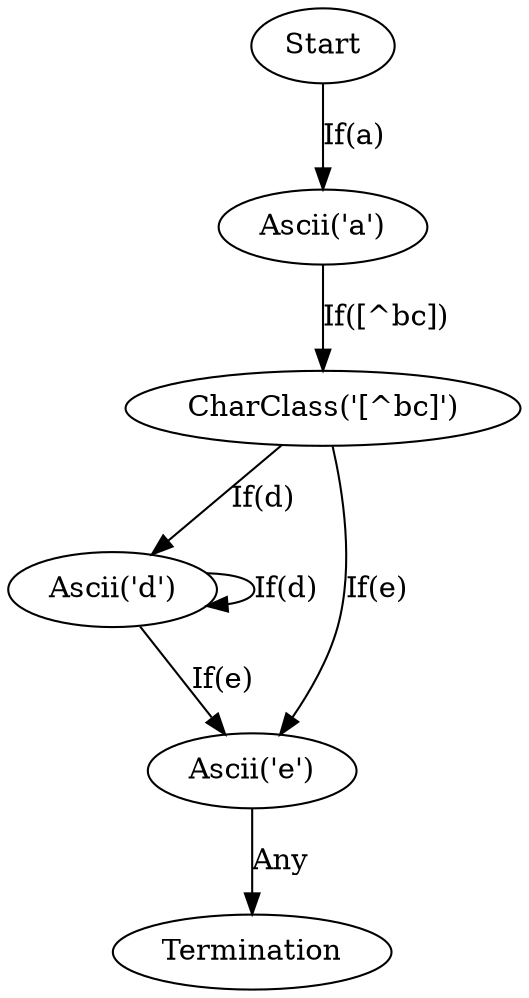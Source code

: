 digraph FSM {
node0 [label="Start"];
node0 -> node1 [label="If(a)"];
node1 [label="Ascii('a')"];
node1 -> node2 [label="If([^bc])"];
node2 [label="CharClass('[^bc]')"];
node2 -> node3 [label="If(d)"];
node2 -> node4 [label="If(e)"];
node3 [label="Ascii('d')"];
node3 -> node3 [label="If(d)"];
node3 -> node4 [label="If(e)"];
node4 [label="Ascii('e')"];
node4 -> node5 [label="Any"];
node5 [label="Termination"];
}